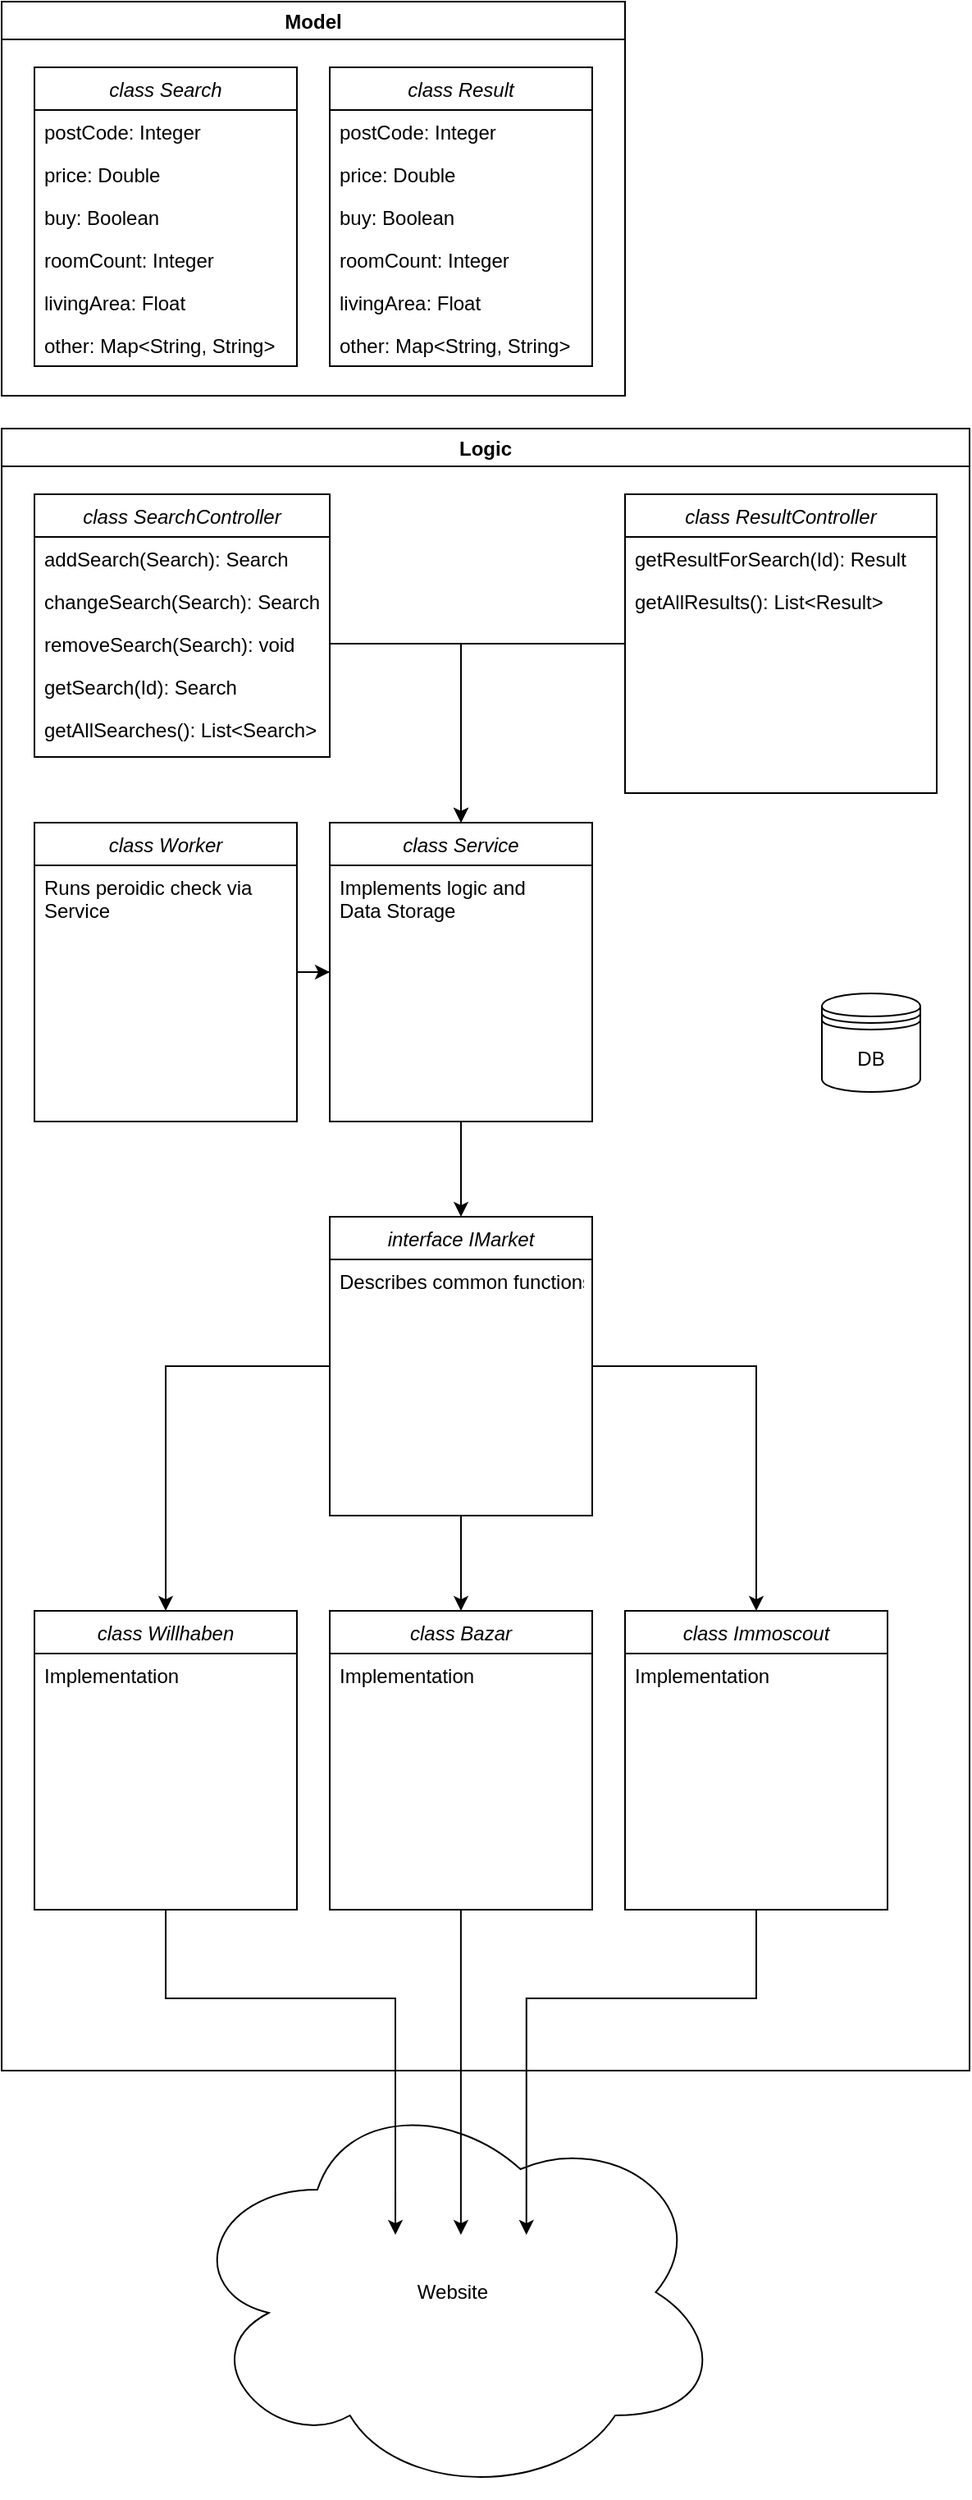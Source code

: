 <mxfile version="14.0.1" type="github">
  <diagram id="C5RBs43oDa-KdzZeNtuy" name="Page-1">
    <mxGraphModel dx="1422" dy="882" grid="1" gridSize="10" guides="1" tooltips="1" connect="1" arrows="1" fold="1" page="1" pageScale="1" pageWidth="827" pageHeight="1169" math="0" shadow="0">
      <root>
        <mxCell id="WIyWlLk6GJQsqaUBKTNV-0" />
        <mxCell id="WIyWlLk6GJQsqaUBKTNV-1" parent="WIyWlLk6GJQsqaUBKTNV-0" />
        <mxCell id="oMsuriaaTO9RG49VvE4l-25" value="Model" style="swimlane;" vertex="1" parent="WIyWlLk6GJQsqaUBKTNV-1">
          <mxGeometry x="40" y="40" width="380" height="240" as="geometry" />
        </mxCell>
        <mxCell id="zkfFHV4jXpPFQw0GAbJ--0" value="class Search" style="swimlane;fontStyle=2;align=center;verticalAlign=top;childLayout=stackLayout;horizontal=1;startSize=26;horizontalStack=0;resizeParent=1;resizeLast=0;collapsible=1;marginBottom=0;rounded=0;shadow=0;strokeWidth=1;" parent="oMsuriaaTO9RG49VvE4l-25" vertex="1">
          <mxGeometry x="20" y="40" width="160" height="182" as="geometry">
            <mxRectangle x="230" y="140" width="160" height="26" as="alternateBounds" />
          </mxGeometry>
        </mxCell>
        <mxCell id="zkfFHV4jXpPFQw0GAbJ--1" value="postCode: Integer" style="text;align=left;verticalAlign=top;spacingLeft=4;spacingRight=4;overflow=hidden;rotatable=0;points=[[0,0.5],[1,0.5]];portConstraint=eastwest;" parent="zkfFHV4jXpPFQw0GAbJ--0" vertex="1">
          <mxGeometry y="26" width="160" height="26" as="geometry" />
        </mxCell>
        <mxCell id="zkfFHV4jXpPFQw0GAbJ--2" value="price: Double" style="text;align=left;verticalAlign=top;spacingLeft=4;spacingRight=4;overflow=hidden;rotatable=0;points=[[0,0.5],[1,0.5]];portConstraint=eastwest;rounded=0;shadow=0;html=0;" parent="zkfFHV4jXpPFQw0GAbJ--0" vertex="1">
          <mxGeometry y="52" width="160" height="26" as="geometry" />
        </mxCell>
        <mxCell id="oMsuriaaTO9RG49VvE4l-17" value="buy: Boolean" style="text;align=left;verticalAlign=top;spacingLeft=4;spacingRight=4;overflow=hidden;rotatable=0;points=[[0,0.5],[1,0.5]];portConstraint=eastwest;rounded=0;shadow=0;html=0;" vertex="1" parent="zkfFHV4jXpPFQw0GAbJ--0">
          <mxGeometry y="78" width="160" height="26" as="geometry" />
        </mxCell>
        <mxCell id="zkfFHV4jXpPFQw0GAbJ--3" value="roomCount: Integer" style="text;align=left;verticalAlign=top;spacingLeft=4;spacingRight=4;overflow=hidden;rotatable=0;points=[[0,0.5],[1,0.5]];portConstraint=eastwest;rounded=0;shadow=0;html=0;" parent="zkfFHV4jXpPFQw0GAbJ--0" vertex="1">
          <mxGeometry y="104" width="160" height="26" as="geometry" />
        </mxCell>
        <mxCell id="oMsuriaaTO9RG49VvE4l-14" value="livingArea: Float" style="text;align=left;verticalAlign=top;spacingLeft=4;spacingRight=4;overflow=hidden;rotatable=0;points=[[0,0.5],[1,0.5]];portConstraint=eastwest;rounded=0;shadow=0;html=0;" vertex="1" parent="zkfFHV4jXpPFQw0GAbJ--0">
          <mxGeometry y="130" width="160" height="26" as="geometry" />
        </mxCell>
        <mxCell id="oMsuriaaTO9RG49VvE4l-16" value="other: Map&lt;String, String&gt;" style="text;align=left;verticalAlign=top;spacingLeft=4;spacingRight=4;overflow=hidden;rotatable=0;points=[[0,0.5],[1,0.5]];portConstraint=eastwest;rounded=0;shadow=0;html=0;" vertex="1" parent="zkfFHV4jXpPFQw0GAbJ--0">
          <mxGeometry y="156" width="160" height="26" as="geometry" />
        </mxCell>
        <mxCell id="oMsuriaaTO9RG49VvE4l-18" value="class Result" style="swimlane;fontStyle=2;align=center;verticalAlign=top;childLayout=stackLayout;horizontal=1;startSize=26;horizontalStack=0;resizeParent=1;resizeLast=0;collapsible=1;marginBottom=0;rounded=0;shadow=0;strokeWidth=1;" vertex="1" parent="oMsuriaaTO9RG49VvE4l-25">
          <mxGeometry x="200" y="40" width="160" height="182" as="geometry">
            <mxRectangle x="230" y="140" width="160" height="26" as="alternateBounds" />
          </mxGeometry>
        </mxCell>
        <mxCell id="oMsuriaaTO9RG49VvE4l-19" value="postCode: Integer" style="text;align=left;verticalAlign=top;spacingLeft=4;spacingRight=4;overflow=hidden;rotatable=0;points=[[0,0.5],[1,0.5]];portConstraint=eastwest;" vertex="1" parent="oMsuriaaTO9RG49VvE4l-18">
          <mxGeometry y="26" width="160" height="26" as="geometry" />
        </mxCell>
        <mxCell id="oMsuriaaTO9RG49VvE4l-20" value="price: Double" style="text;align=left;verticalAlign=top;spacingLeft=4;spacingRight=4;overflow=hidden;rotatable=0;points=[[0,0.5],[1,0.5]];portConstraint=eastwest;rounded=0;shadow=0;html=0;" vertex="1" parent="oMsuriaaTO9RG49VvE4l-18">
          <mxGeometry y="52" width="160" height="26" as="geometry" />
        </mxCell>
        <mxCell id="oMsuriaaTO9RG49VvE4l-21" value="buy: Boolean" style="text;align=left;verticalAlign=top;spacingLeft=4;spacingRight=4;overflow=hidden;rotatable=0;points=[[0,0.5],[1,0.5]];portConstraint=eastwest;rounded=0;shadow=0;html=0;" vertex="1" parent="oMsuriaaTO9RG49VvE4l-18">
          <mxGeometry y="78" width="160" height="26" as="geometry" />
        </mxCell>
        <mxCell id="oMsuriaaTO9RG49VvE4l-22" value="roomCount: Integer" style="text;align=left;verticalAlign=top;spacingLeft=4;spacingRight=4;overflow=hidden;rotatable=0;points=[[0,0.5],[1,0.5]];portConstraint=eastwest;rounded=0;shadow=0;html=0;" vertex="1" parent="oMsuriaaTO9RG49VvE4l-18">
          <mxGeometry y="104" width="160" height="26" as="geometry" />
        </mxCell>
        <mxCell id="oMsuriaaTO9RG49VvE4l-23" value="livingArea: Float" style="text;align=left;verticalAlign=top;spacingLeft=4;spacingRight=4;overflow=hidden;rotatable=0;points=[[0,0.5],[1,0.5]];portConstraint=eastwest;rounded=0;shadow=0;html=0;" vertex="1" parent="oMsuriaaTO9RG49VvE4l-18">
          <mxGeometry y="130" width="160" height="26" as="geometry" />
        </mxCell>
        <mxCell id="oMsuriaaTO9RG49VvE4l-24" value="other: Map&lt;String, String&gt;" style="text;align=left;verticalAlign=top;spacingLeft=4;spacingRight=4;overflow=hidden;rotatable=0;points=[[0,0.5],[1,0.5]];portConstraint=eastwest;rounded=0;shadow=0;html=0;" vertex="1" parent="oMsuriaaTO9RG49VvE4l-18">
          <mxGeometry y="156" width="160" height="26" as="geometry" />
        </mxCell>
        <mxCell id="oMsuriaaTO9RG49VvE4l-27" value="Logic" style="swimlane;" vertex="1" parent="WIyWlLk6GJQsqaUBKTNV-1">
          <mxGeometry x="40" y="300" width="590" height="1000" as="geometry" />
        </mxCell>
        <mxCell id="oMsuriaaTO9RG49VvE4l-28" value="class SearchController" style="swimlane;fontStyle=2;align=center;verticalAlign=top;childLayout=stackLayout;horizontal=1;startSize=26;horizontalStack=0;resizeParent=1;resizeLast=0;collapsible=1;marginBottom=0;rounded=0;shadow=0;strokeWidth=1;" vertex="1" parent="oMsuriaaTO9RG49VvE4l-27">
          <mxGeometry x="20" y="40" width="180" height="160" as="geometry">
            <mxRectangle x="230" y="140" width="160" height="26" as="alternateBounds" />
          </mxGeometry>
        </mxCell>
        <mxCell id="oMsuriaaTO9RG49VvE4l-29" value="addSearch(Search): Search" style="text;align=left;verticalAlign=top;spacingLeft=4;spacingRight=4;overflow=hidden;rotatable=0;points=[[0,0.5],[1,0.5]];portConstraint=eastwest;" vertex="1" parent="oMsuriaaTO9RG49VvE4l-28">
          <mxGeometry y="26" width="180" height="26" as="geometry" />
        </mxCell>
        <mxCell id="oMsuriaaTO9RG49VvE4l-30" value="changeSearch(Search): Search" style="text;align=left;verticalAlign=top;spacingLeft=4;spacingRight=4;overflow=hidden;rotatable=0;points=[[0,0.5],[1,0.5]];portConstraint=eastwest;rounded=0;shadow=0;html=0;" vertex="1" parent="oMsuriaaTO9RG49VvE4l-28">
          <mxGeometry y="52" width="180" height="26" as="geometry" />
        </mxCell>
        <mxCell id="oMsuriaaTO9RG49VvE4l-31" value="removeSearch(Search): void" style="text;align=left;verticalAlign=top;spacingLeft=4;spacingRight=4;overflow=hidden;rotatable=0;points=[[0,0.5],[1,0.5]];portConstraint=eastwest;rounded=0;shadow=0;html=0;" vertex="1" parent="oMsuriaaTO9RG49VvE4l-28">
          <mxGeometry y="78" width="180" height="26" as="geometry" />
        </mxCell>
        <mxCell id="oMsuriaaTO9RG49VvE4l-32" value="getSearch(Id): Search" style="text;align=left;verticalAlign=top;spacingLeft=4;spacingRight=4;overflow=hidden;rotatable=0;points=[[0,0.5],[1,0.5]];portConstraint=eastwest;rounded=0;shadow=0;html=0;" vertex="1" parent="oMsuriaaTO9RG49VvE4l-28">
          <mxGeometry y="104" width="180" height="26" as="geometry" />
        </mxCell>
        <mxCell id="oMsuriaaTO9RG49VvE4l-33" value="getAllSearches(): List&lt;Search&gt;" style="text;align=left;verticalAlign=top;spacingLeft=4;spacingRight=4;overflow=hidden;rotatable=0;points=[[0,0.5],[1,0.5]];portConstraint=eastwest;rounded=0;shadow=0;html=0;" vertex="1" parent="oMsuriaaTO9RG49VvE4l-28">
          <mxGeometry y="130" width="180" height="26" as="geometry" />
        </mxCell>
        <mxCell id="oMsuriaaTO9RG49VvE4l-202" style="edgeStyle=orthogonalEdgeStyle;rounded=0;orthogonalLoop=1;jettySize=auto;html=1;entryX=0.5;entryY=0;entryDx=0;entryDy=0;" edge="1" parent="oMsuriaaTO9RG49VvE4l-27" source="oMsuriaaTO9RG49VvE4l-35" target="oMsuriaaTO9RG49VvE4l-73">
          <mxGeometry relative="1" as="geometry" />
        </mxCell>
        <mxCell id="oMsuriaaTO9RG49VvE4l-35" value="class Service" style="swimlane;fontStyle=2;align=center;verticalAlign=top;childLayout=stackLayout;horizontal=1;startSize=26;horizontalStack=0;resizeParent=1;resizeLast=0;collapsible=1;marginBottom=0;rounded=0;shadow=0;strokeWidth=1;" vertex="1" parent="oMsuriaaTO9RG49VvE4l-27">
          <mxGeometry x="200" y="240" width="160" height="182" as="geometry">
            <mxRectangle x="230" y="140" width="160" height="26" as="alternateBounds" />
          </mxGeometry>
        </mxCell>
        <mxCell id="oMsuriaaTO9RG49VvE4l-41" value="Implements logic and&#xa;Data Storage" style="text;align=left;verticalAlign=top;spacingLeft=4;spacingRight=4;overflow=hidden;rotatable=0;points=[[0,0.5],[1,0.5]];portConstraint=eastwest;rounded=0;shadow=0;html=0;" vertex="1" parent="oMsuriaaTO9RG49VvE4l-35">
          <mxGeometry y="26" width="160" height="34" as="geometry" />
        </mxCell>
        <mxCell id="oMsuriaaTO9RG49VvE4l-205" style="edgeStyle=orthogonalEdgeStyle;rounded=0;orthogonalLoop=1;jettySize=auto;html=1;entryX=0.5;entryY=0;entryDx=0;entryDy=0;" edge="1" parent="oMsuriaaTO9RG49VvE4l-27" source="oMsuriaaTO9RG49VvE4l-44" target="oMsuriaaTO9RG49VvE4l-35">
          <mxGeometry relative="1" as="geometry" />
        </mxCell>
        <mxCell id="oMsuriaaTO9RG49VvE4l-44" value="class ResultController" style="swimlane;fontStyle=2;align=center;verticalAlign=top;childLayout=stackLayout;horizontal=1;startSize=26;horizontalStack=0;resizeParent=1;resizeLast=0;collapsible=1;marginBottom=0;rounded=0;shadow=0;strokeWidth=1;" vertex="1" parent="oMsuriaaTO9RG49VvE4l-27">
          <mxGeometry x="380" y="40" width="190" height="182" as="geometry">
            <mxRectangle x="230" y="140" width="160" height="26" as="alternateBounds" />
          </mxGeometry>
        </mxCell>
        <mxCell id="oMsuriaaTO9RG49VvE4l-50" value="getResultForSearch(Id): Result" style="text;align=left;verticalAlign=top;spacingLeft=4;spacingRight=4;overflow=hidden;rotatable=0;points=[[0,0.5],[1,0.5]];portConstraint=eastwest;rounded=0;shadow=0;html=0;" vertex="1" parent="oMsuriaaTO9RG49VvE4l-44">
          <mxGeometry y="26" width="190" height="26" as="geometry" />
        </mxCell>
        <mxCell id="oMsuriaaTO9RG49VvE4l-208" value="getAllResults(): List&lt;Result&gt;" style="text;align=left;verticalAlign=top;spacingLeft=4;spacingRight=4;overflow=hidden;rotatable=0;points=[[0,0.5],[1,0.5]];portConstraint=eastwest;rounded=0;shadow=0;html=0;" vertex="1" parent="oMsuriaaTO9RG49VvE4l-44">
          <mxGeometry y="52" width="190" height="26" as="geometry" />
        </mxCell>
        <mxCell id="oMsuriaaTO9RG49VvE4l-146" style="edgeStyle=orthogonalEdgeStyle;rounded=0;orthogonalLoop=1;jettySize=auto;html=1;" edge="1" parent="oMsuriaaTO9RG49VvE4l-27" source="oMsuriaaTO9RG49VvE4l-73" target="oMsuriaaTO9RG49VvE4l-137">
          <mxGeometry relative="1" as="geometry" />
        </mxCell>
        <mxCell id="oMsuriaaTO9RG49VvE4l-148" style="edgeStyle=orthogonalEdgeStyle;rounded=0;orthogonalLoop=1;jettySize=auto;html=1;" edge="1" parent="oMsuriaaTO9RG49VvE4l-27" source="oMsuriaaTO9RG49VvE4l-73" target="oMsuriaaTO9RG49VvE4l-130">
          <mxGeometry relative="1" as="geometry" />
        </mxCell>
        <mxCell id="oMsuriaaTO9RG49VvE4l-73" value="interface IMarket" style="swimlane;fontStyle=2;align=center;verticalAlign=top;childLayout=stackLayout;horizontal=1;startSize=26;horizontalStack=0;resizeParent=1;resizeLast=0;collapsible=1;marginBottom=0;rounded=0;shadow=0;strokeWidth=1;" vertex="1" parent="oMsuriaaTO9RG49VvE4l-27">
          <mxGeometry x="200" y="480" width="160" height="182" as="geometry">
            <mxRectangle x="230" y="140" width="160" height="26" as="alternateBounds" />
          </mxGeometry>
        </mxCell>
        <mxCell id="oMsuriaaTO9RG49VvE4l-77" value="Describes common functions" style="text;align=left;verticalAlign=top;spacingLeft=4;spacingRight=4;overflow=hidden;rotatable=0;points=[[0,0.5],[1,0.5]];portConstraint=eastwest;rounded=0;shadow=0;html=0;" vertex="1" parent="oMsuriaaTO9RG49VvE4l-73">
          <mxGeometry y="26" width="160" height="26" as="geometry" />
        </mxCell>
        <mxCell id="oMsuriaaTO9RG49VvE4l-123" value="class Willhaben" style="swimlane;fontStyle=2;align=center;verticalAlign=top;childLayout=stackLayout;horizontal=1;startSize=26;horizontalStack=0;resizeParent=1;resizeLast=0;collapsible=1;marginBottom=0;rounded=0;shadow=0;strokeWidth=1;" vertex="1" parent="oMsuriaaTO9RG49VvE4l-27">
          <mxGeometry x="20" y="720" width="160" height="182" as="geometry">
            <mxRectangle x="230" y="140" width="160" height="26" as="alternateBounds" />
          </mxGeometry>
        </mxCell>
        <mxCell id="oMsuriaaTO9RG49VvE4l-124" value="Implementation" style="text;align=left;verticalAlign=top;spacingLeft=4;spacingRight=4;overflow=hidden;rotatable=0;points=[[0,0.5],[1,0.5]];portConstraint=eastwest;" vertex="1" parent="oMsuriaaTO9RG49VvE4l-123">
          <mxGeometry y="26" width="160" height="26" as="geometry" />
        </mxCell>
        <mxCell id="oMsuriaaTO9RG49VvE4l-130" value="class Bazar" style="swimlane;fontStyle=2;align=center;verticalAlign=top;childLayout=stackLayout;horizontal=1;startSize=26;horizontalStack=0;resizeParent=1;resizeLast=0;collapsible=1;marginBottom=0;rounded=0;shadow=0;strokeWidth=1;" vertex="1" parent="oMsuriaaTO9RG49VvE4l-27">
          <mxGeometry x="200" y="720" width="160" height="182" as="geometry">
            <mxRectangle x="230" y="140" width="160" height="26" as="alternateBounds" />
          </mxGeometry>
        </mxCell>
        <mxCell id="oMsuriaaTO9RG49VvE4l-131" value="Implementation" style="text;align=left;verticalAlign=top;spacingLeft=4;spacingRight=4;overflow=hidden;rotatable=0;points=[[0,0.5],[1,0.5]];portConstraint=eastwest;" vertex="1" parent="oMsuriaaTO9RG49VvE4l-130">
          <mxGeometry y="26" width="160" height="26" as="geometry" />
        </mxCell>
        <mxCell id="oMsuriaaTO9RG49VvE4l-137" value="class Immoscout" style="swimlane;fontStyle=2;align=center;verticalAlign=top;childLayout=stackLayout;horizontal=1;startSize=26;horizontalStack=0;resizeParent=1;resizeLast=0;collapsible=1;marginBottom=0;rounded=0;shadow=0;strokeWidth=1;" vertex="1" parent="oMsuriaaTO9RG49VvE4l-27">
          <mxGeometry x="380" y="720" width="160" height="182" as="geometry">
            <mxRectangle x="230" y="140" width="160" height="26" as="alternateBounds" />
          </mxGeometry>
        </mxCell>
        <mxCell id="oMsuriaaTO9RG49VvE4l-138" value="Implementation" style="text;align=left;verticalAlign=top;spacingLeft=4;spacingRight=4;overflow=hidden;rotatable=0;points=[[0,0.5],[1,0.5]];portConstraint=eastwest;" vertex="1" parent="oMsuriaaTO9RG49VvE4l-137">
          <mxGeometry y="26" width="160" height="26" as="geometry" />
        </mxCell>
        <mxCell id="oMsuriaaTO9RG49VvE4l-147" style="edgeStyle=orthogonalEdgeStyle;rounded=0;orthogonalLoop=1;jettySize=auto;html=1;exitX=0;exitY=0.5;exitDx=0;exitDy=0;entryX=0.5;entryY=0;entryDx=0;entryDy=0;" edge="1" parent="oMsuriaaTO9RG49VvE4l-27" source="oMsuriaaTO9RG49VvE4l-73" target="oMsuriaaTO9RG49VvE4l-123">
          <mxGeometry relative="1" as="geometry">
            <mxPoint x="200" y="545" as="sourcePoint" />
          </mxGeometry>
        </mxCell>
        <mxCell id="oMsuriaaTO9RG49VvE4l-207" style="edgeStyle=orthogonalEdgeStyle;rounded=0;orthogonalLoop=1;jettySize=auto;html=1;entryX=0.5;entryY=0;entryDx=0;entryDy=0;" edge="1" parent="oMsuriaaTO9RG49VvE4l-27" source="oMsuriaaTO9RG49VvE4l-31" target="oMsuriaaTO9RG49VvE4l-35">
          <mxGeometry relative="1" as="geometry" />
        </mxCell>
        <mxCell id="oMsuriaaTO9RG49VvE4l-215" value="DB" style="shape=datastore;whiteSpace=wrap;html=1;" vertex="1" parent="oMsuriaaTO9RG49VvE4l-27">
          <mxGeometry x="500" y="344" width="60" height="60" as="geometry" />
        </mxCell>
        <mxCell id="oMsuriaaTO9RG49VvE4l-218" style="edgeStyle=orthogonalEdgeStyle;rounded=0;orthogonalLoop=1;jettySize=auto;html=1;entryX=0;entryY=0.5;entryDx=0;entryDy=0;" edge="1" parent="oMsuriaaTO9RG49VvE4l-27" source="oMsuriaaTO9RG49VvE4l-216" target="oMsuriaaTO9RG49VvE4l-35">
          <mxGeometry relative="1" as="geometry" />
        </mxCell>
        <mxCell id="oMsuriaaTO9RG49VvE4l-216" value="class Worker" style="swimlane;fontStyle=2;align=center;verticalAlign=top;childLayout=stackLayout;horizontal=1;startSize=26;horizontalStack=0;resizeParent=1;resizeLast=0;collapsible=1;marginBottom=0;rounded=0;shadow=0;strokeWidth=1;" vertex="1" parent="oMsuriaaTO9RG49VvE4l-27">
          <mxGeometry x="20" y="240" width="160" height="182" as="geometry">
            <mxRectangle x="230" y="140" width="160" height="26" as="alternateBounds" />
          </mxGeometry>
        </mxCell>
        <mxCell id="oMsuriaaTO9RG49VvE4l-217" value="Runs peroidic check via&#xa;Service" style="text;align=left;verticalAlign=top;spacingLeft=4;spacingRight=4;overflow=hidden;rotatable=0;points=[[0,0.5],[1,0.5]];portConstraint=eastwest;rounded=0;shadow=0;html=0;" vertex="1" parent="oMsuriaaTO9RG49VvE4l-216">
          <mxGeometry y="26" width="160" height="34" as="geometry" />
        </mxCell>
        <mxCell id="oMsuriaaTO9RG49VvE4l-211" value="Website" style="ellipse;shape=cloud;whiteSpace=wrap;html=1;" vertex="1" parent="WIyWlLk6GJQsqaUBKTNV-1">
          <mxGeometry x="150" y="1310" width="330" height="250" as="geometry" />
        </mxCell>
        <mxCell id="oMsuriaaTO9RG49VvE4l-212" style="edgeStyle=orthogonalEdgeStyle;rounded=0;orthogonalLoop=1;jettySize=auto;html=1;entryX=0.394;entryY=0.36;entryDx=0;entryDy=0;entryPerimeter=0;" edge="1" parent="WIyWlLk6GJQsqaUBKTNV-1" source="oMsuriaaTO9RG49VvE4l-123" target="oMsuriaaTO9RG49VvE4l-211">
          <mxGeometry relative="1" as="geometry" />
        </mxCell>
        <mxCell id="oMsuriaaTO9RG49VvE4l-213" style="edgeStyle=orthogonalEdgeStyle;rounded=0;orthogonalLoop=1;jettySize=auto;html=1;entryX=0.515;entryY=0.36;entryDx=0;entryDy=0;entryPerimeter=0;" edge="1" parent="WIyWlLk6GJQsqaUBKTNV-1" source="oMsuriaaTO9RG49VvE4l-130" target="oMsuriaaTO9RG49VvE4l-211">
          <mxGeometry relative="1" as="geometry" />
        </mxCell>
        <mxCell id="oMsuriaaTO9RG49VvE4l-214" style="edgeStyle=orthogonalEdgeStyle;rounded=0;orthogonalLoop=1;jettySize=auto;html=1;entryX=0.636;entryY=0.36;entryDx=0;entryDy=0;entryPerimeter=0;" edge="1" parent="WIyWlLk6GJQsqaUBKTNV-1" source="oMsuriaaTO9RG49VvE4l-137" target="oMsuriaaTO9RG49VvE4l-211">
          <mxGeometry relative="1" as="geometry" />
        </mxCell>
      </root>
    </mxGraphModel>
  </diagram>
</mxfile>
